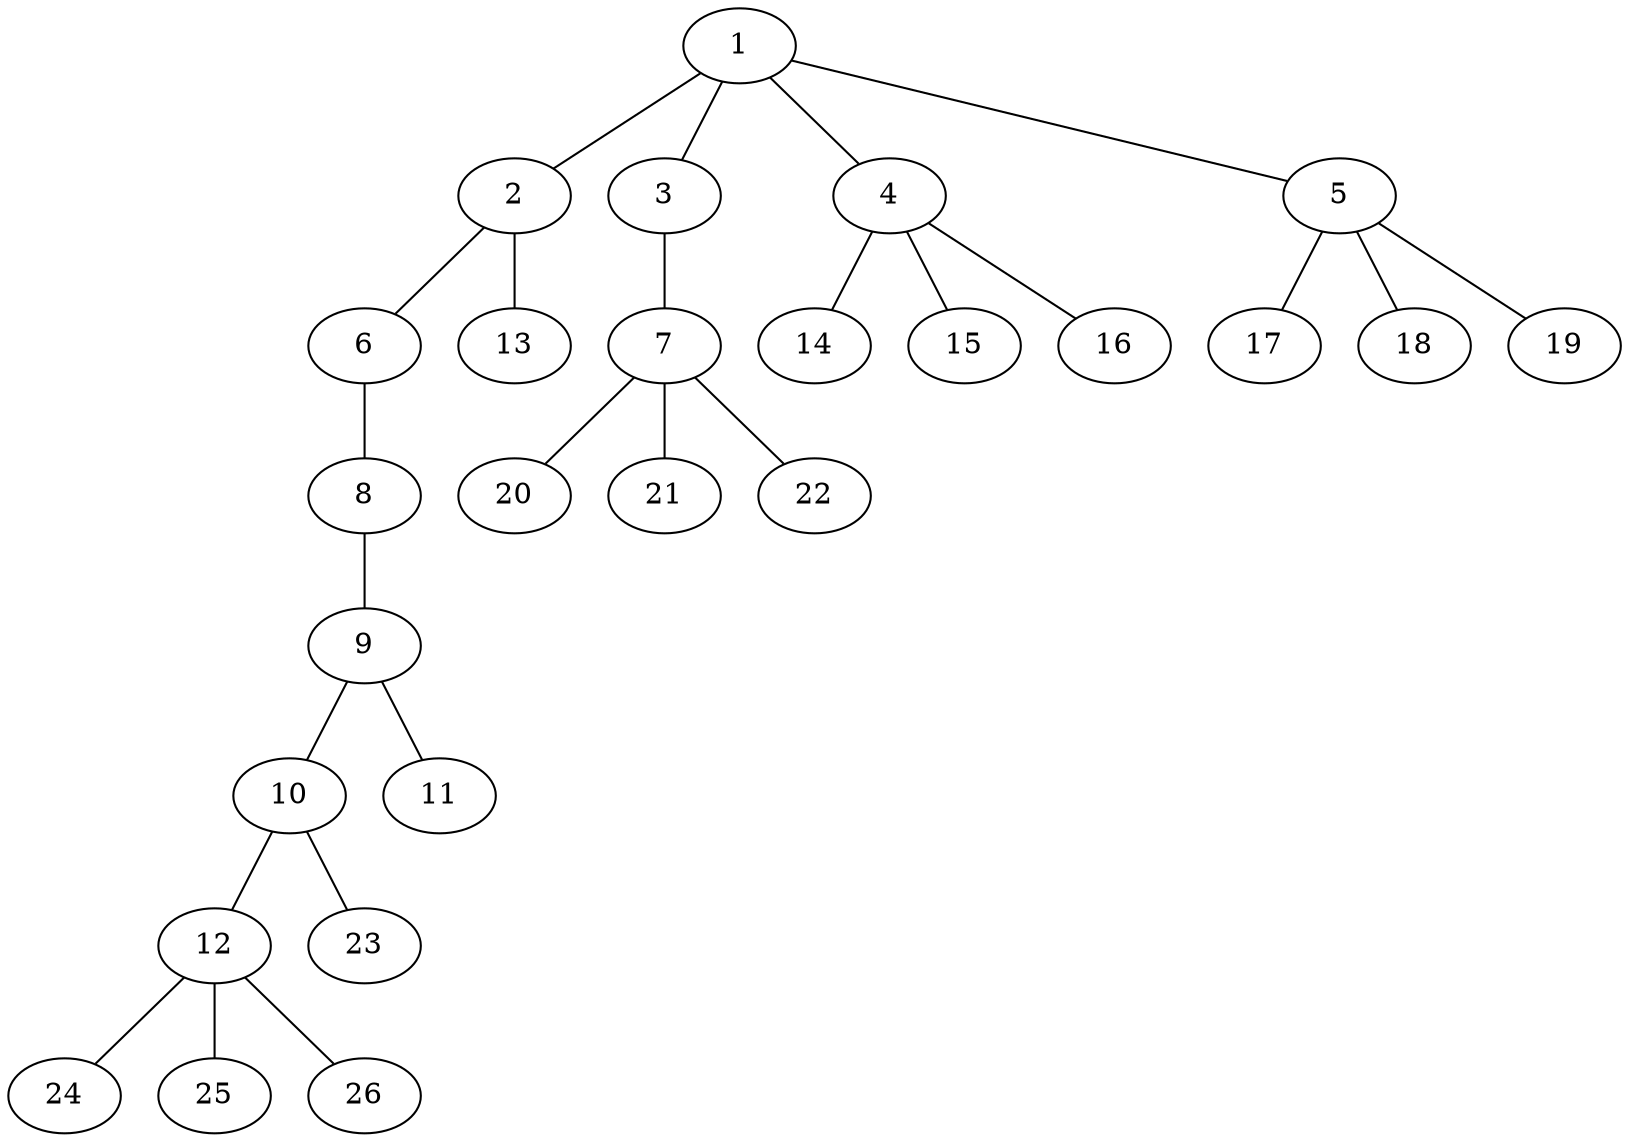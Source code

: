 graph molecule_438 {
	1	 [chem=C];
	2	 [chem=C];
	1 -- 2	 [valence=1];
	3	 [chem=S];
	1 -- 3	 [valence=1];
	4	 [chem=C];
	1 -- 4	 [valence=1];
	5	 [chem=C];
	1 -- 5	 [valence=1];
	6	 [chem=N];
	2 -- 6	 [valence=2];
	13	 [chem=H];
	2 -- 13	 [valence=1];
	7	 [chem=C];
	3 -- 7	 [valence=1];
	14	 [chem=H];
	4 -- 14	 [valence=1];
	15	 [chem=H];
	4 -- 15	 [valence=1];
	16	 [chem=H];
	4 -- 16	 [valence=1];
	17	 [chem=H];
	5 -- 17	 [valence=1];
	18	 [chem=H];
	5 -- 18	 [valence=1];
	19	 [chem=H];
	5 -- 19	 [valence=1];
	8	 [chem=O];
	6 -- 8	 [valence=1];
	20	 [chem=H];
	7 -- 20	 [valence=1];
	21	 [chem=H];
	7 -- 21	 [valence=1];
	22	 [chem=H];
	7 -- 22	 [valence=1];
	9	 [chem=C];
	8 -- 9	 [valence=1];
	10	 [chem=N];
	9 -- 10	 [valence=1];
	11	 [chem=O];
	9 -- 11	 [valence=2];
	12	 [chem=C];
	10 -- 12	 [valence=1];
	23	 [chem=H];
	10 -- 23	 [valence=1];
	24	 [chem=H];
	12 -- 24	 [valence=1];
	25	 [chem=H];
	12 -- 25	 [valence=1];
	26	 [chem=H];
	12 -- 26	 [valence=1];
}
